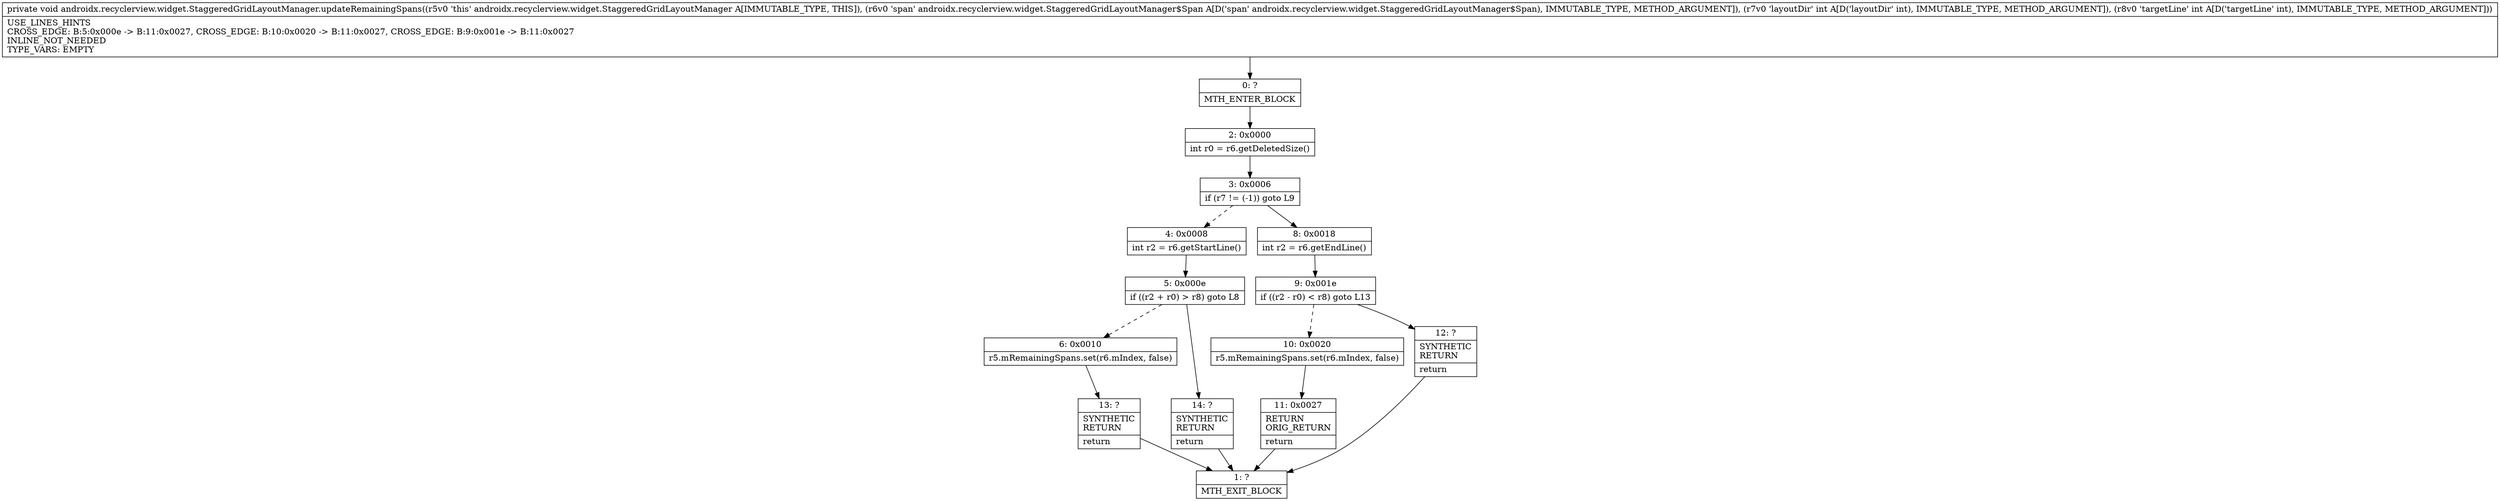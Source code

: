 digraph "CFG forandroidx.recyclerview.widget.StaggeredGridLayoutManager.updateRemainingSpans(Landroidx\/recyclerview\/widget\/StaggeredGridLayoutManager$Span;II)V" {
Node_0 [shape=record,label="{0\:\ ?|MTH_ENTER_BLOCK\l}"];
Node_2 [shape=record,label="{2\:\ 0x0000|int r0 = r6.getDeletedSize()\l}"];
Node_3 [shape=record,label="{3\:\ 0x0006|if (r7 != (\-1)) goto L9\l}"];
Node_4 [shape=record,label="{4\:\ 0x0008|int r2 = r6.getStartLine()\l}"];
Node_5 [shape=record,label="{5\:\ 0x000e|if ((r2 + r0) \> r8) goto L8\l}"];
Node_6 [shape=record,label="{6\:\ 0x0010|r5.mRemainingSpans.set(r6.mIndex, false)\l}"];
Node_13 [shape=record,label="{13\:\ ?|SYNTHETIC\lRETURN\l|return\l}"];
Node_1 [shape=record,label="{1\:\ ?|MTH_EXIT_BLOCK\l}"];
Node_14 [shape=record,label="{14\:\ ?|SYNTHETIC\lRETURN\l|return\l}"];
Node_8 [shape=record,label="{8\:\ 0x0018|int r2 = r6.getEndLine()\l}"];
Node_9 [shape=record,label="{9\:\ 0x001e|if ((r2 \- r0) \< r8) goto L13\l}"];
Node_10 [shape=record,label="{10\:\ 0x0020|r5.mRemainingSpans.set(r6.mIndex, false)\l}"];
Node_11 [shape=record,label="{11\:\ 0x0027|RETURN\lORIG_RETURN\l|return\l}"];
Node_12 [shape=record,label="{12\:\ ?|SYNTHETIC\lRETURN\l|return\l}"];
MethodNode[shape=record,label="{private void androidx.recyclerview.widget.StaggeredGridLayoutManager.updateRemainingSpans((r5v0 'this' androidx.recyclerview.widget.StaggeredGridLayoutManager A[IMMUTABLE_TYPE, THIS]), (r6v0 'span' androidx.recyclerview.widget.StaggeredGridLayoutManager$Span A[D('span' androidx.recyclerview.widget.StaggeredGridLayoutManager$Span), IMMUTABLE_TYPE, METHOD_ARGUMENT]), (r7v0 'layoutDir' int A[D('layoutDir' int), IMMUTABLE_TYPE, METHOD_ARGUMENT]), (r8v0 'targetLine' int A[D('targetLine' int), IMMUTABLE_TYPE, METHOD_ARGUMENT]))  | USE_LINES_HINTS\lCROSS_EDGE: B:5:0x000e \-\> B:11:0x0027, CROSS_EDGE: B:10:0x0020 \-\> B:11:0x0027, CROSS_EDGE: B:9:0x001e \-\> B:11:0x0027\lINLINE_NOT_NEEDED\lTYPE_VARS: EMPTY\l}"];
MethodNode -> Node_0;Node_0 -> Node_2;
Node_2 -> Node_3;
Node_3 -> Node_4[style=dashed];
Node_3 -> Node_8;
Node_4 -> Node_5;
Node_5 -> Node_6[style=dashed];
Node_5 -> Node_14;
Node_6 -> Node_13;
Node_13 -> Node_1;
Node_14 -> Node_1;
Node_8 -> Node_9;
Node_9 -> Node_10[style=dashed];
Node_9 -> Node_12;
Node_10 -> Node_11;
Node_11 -> Node_1;
Node_12 -> Node_1;
}

